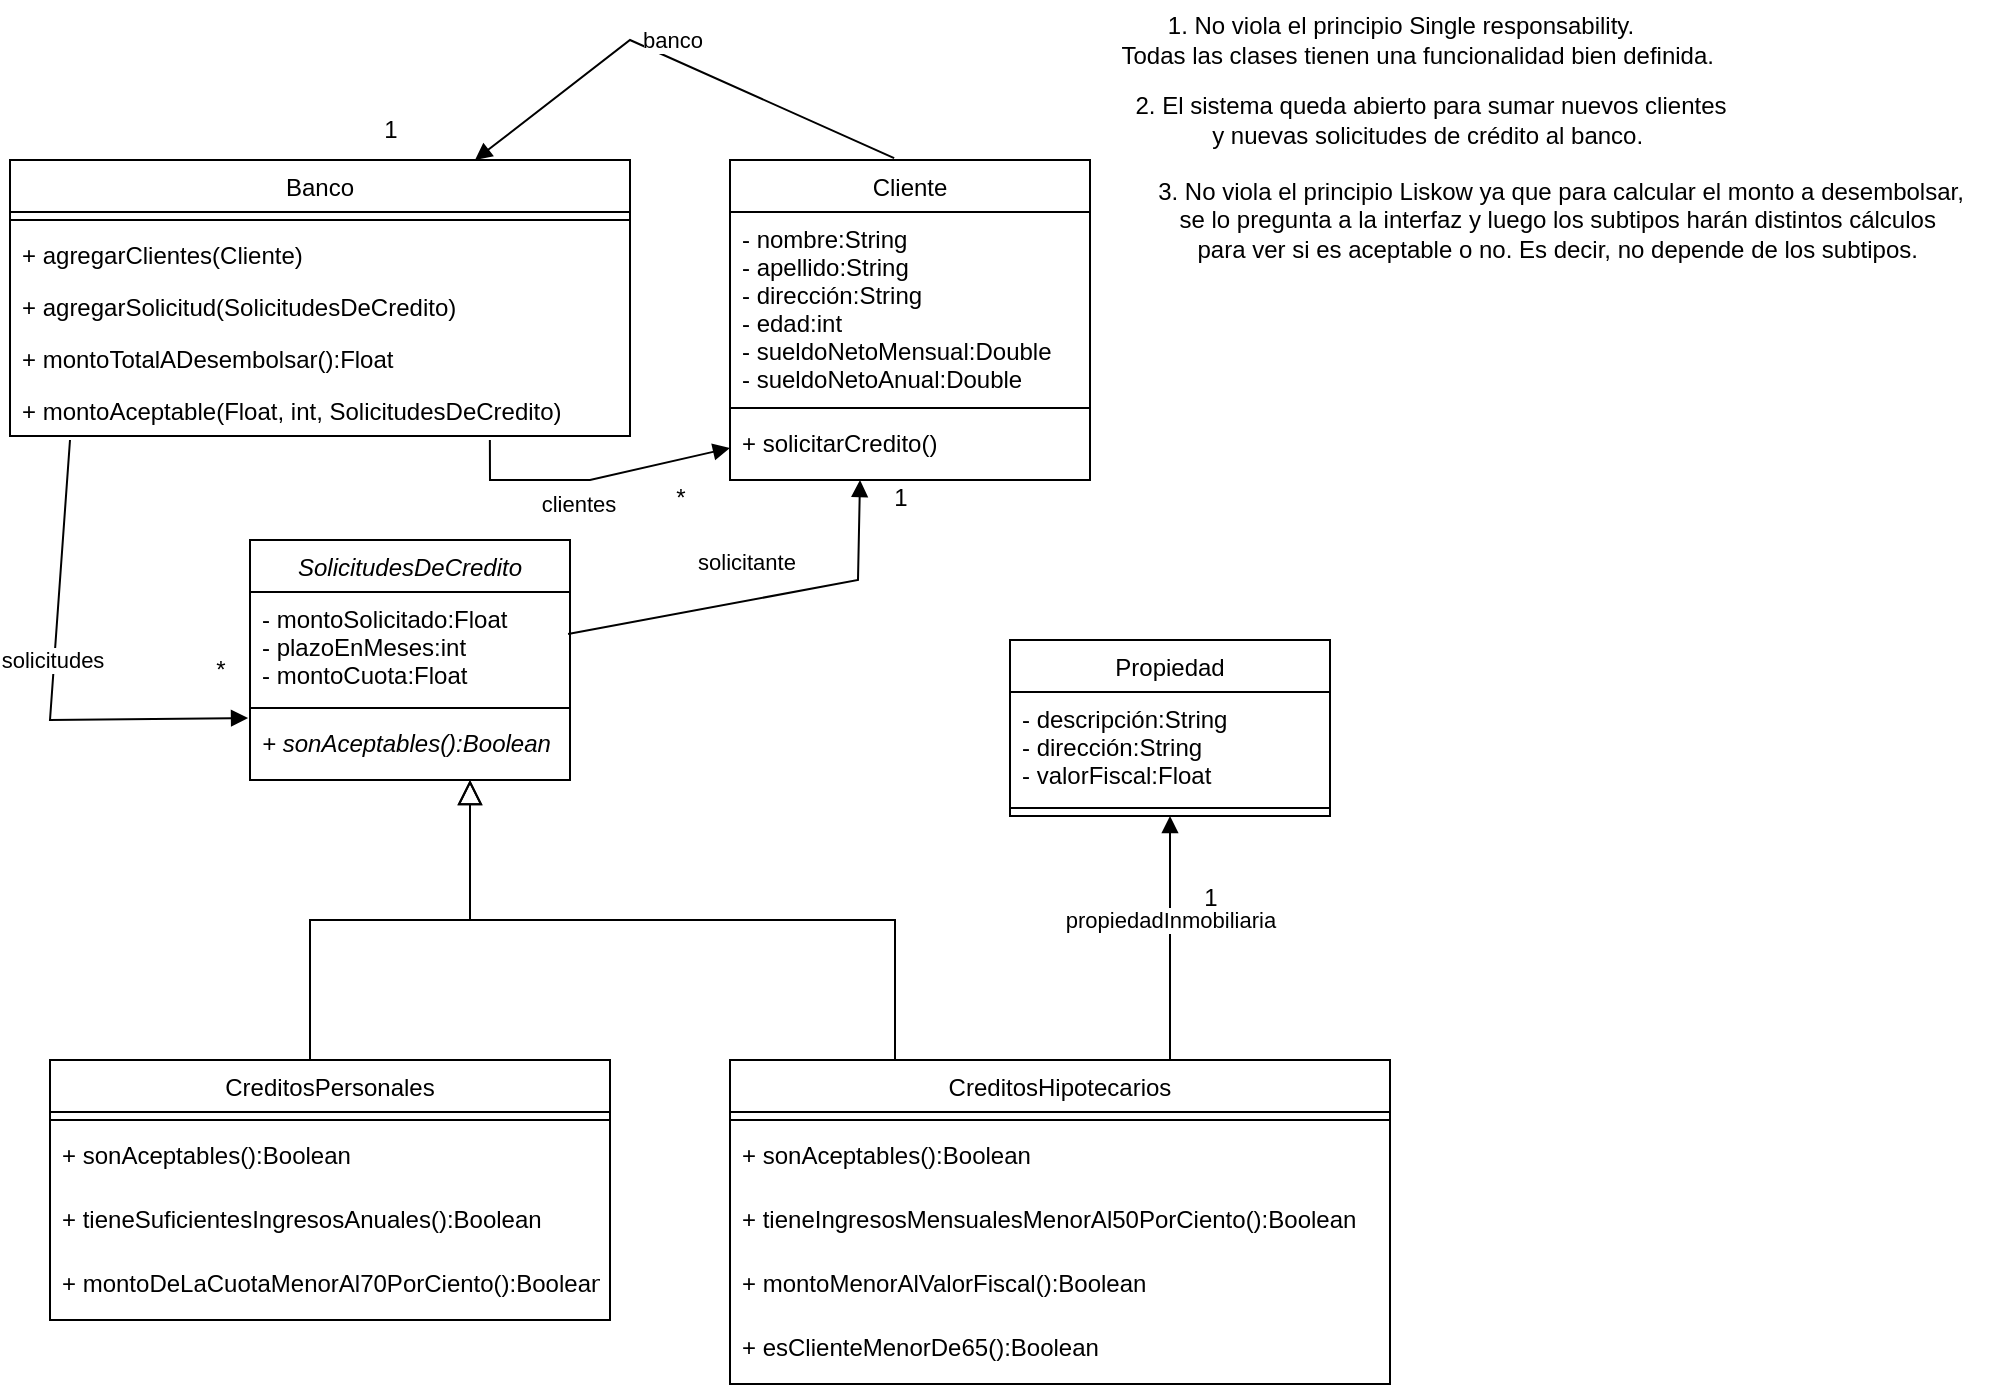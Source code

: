 <mxfile version="20.4.0" type="github">
  <diagram id="C5RBs43oDa-KdzZeNtuy" name="Page-1">
    <mxGraphModel dx="868" dy="1619" grid="1" gridSize="10" guides="1" tooltips="1" connect="1" arrows="1" fold="1" page="1" pageScale="1" pageWidth="827" pageHeight="1169" math="0" shadow="0">
      <root>
        <mxCell id="WIyWlLk6GJQsqaUBKTNV-0" />
        <mxCell id="WIyWlLk6GJQsqaUBKTNV-1" parent="WIyWlLk6GJQsqaUBKTNV-0" />
        <mxCell id="zkfFHV4jXpPFQw0GAbJ--0" value="Banco" style="swimlane;fontStyle=0;align=center;verticalAlign=top;childLayout=stackLayout;horizontal=1;startSize=26;horizontalStack=0;resizeParent=1;resizeLast=0;collapsible=1;marginBottom=0;rounded=0;shadow=0;strokeWidth=1;" parent="WIyWlLk6GJQsqaUBKTNV-1" vertex="1">
          <mxGeometry x="100" width="310" height="138" as="geometry">
            <mxRectangle x="230" y="140" width="160" height="26" as="alternateBounds" />
          </mxGeometry>
        </mxCell>
        <mxCell id="zkfFHV4jXpPFQw0GAbJ--4" value="" style="line;html=1;strokeWidth=1;align=left;verticalAlign=middle;spacingTop=-1;spacingLeft=3;spacingRight=3;rotatable=0;labelPosition=right;points=[];portConstraint=eastwest;" parent="zkfFHV4jXpPFQw0GAbJ--0" vertex="1">
          <mxGeometry y="26" width="310" height="8" as="geometry" />
        </mxCell>
        <mxCell id="nXirv4v_2NxMpNf5sszM-35" value="+ agregarClientes(Cliente)" style="text;align=left;verticalAlign=top;spacingLeft=4;spacingRight=4;overflow=hidden;rotatable=0;points=[[0,0.5],[1,0.5]];portConstraint=eastwest;" parent="zkfFHV4jXpPFQw0GAbJ--0" vertex="1">
          <mxGeometry y="34" width="310" height="26" as="geometry" />
        </mxCell>
        <mxCell id="nXirv4v_2NxMpNf5sszM-36" value="+ agregarSolicitud(SolicitudesDeCredito)" style="text;align=left;verticalAlign=top;spacingLeft=4;spacingRight=4;overflow=hidden;rotatable=0;points=[[0,0.5],[1,0.5]];portConstraint=eastwest;" parent="zkfFHV4jXpPFQw0GAbJ--0" vertex="1">
          <mxGeometry y="60" width="310" height="26" as="geometry" />
        </mxCell>
        <mxCell id="UyTelR8Un_5538GLBF2C-5" value="+ montoTotalADesembolsar():Float" style="text;align=left;verticalAlign=top;spacingLeft=4;spacingRight=4;overflow=hidden;rotatable=0;points=[[0,0.5],[1,0.5]];portConstraint=eastwest;" parent="zkfFHV4jXpPFQw0GAbJ--0" vertex="1">
          <mxGeometry y="86" width="310" height="26" as="geometry" />
        </mxCell>
        <mxCell id="DnCPSi05oAhvSnO942-f-0" value="+ montoAceptable(Float, int, SolicitudesDeCredito)" style="text;align=left;verticalAlign=top;spacingLeft=4;spacingRight=4;overflow=hidden;rotatable=0;points=[[0,0.5],[1,0.5]];portConstraint=eastwest;" vertex="1" parent="zkfFHV4jXpPFQw0GAbJ--0">
          <mxGeometry y="112" width="310" height="26" as="geometry" />
        </mxCell>
        <mxCell id="zkfFHV4jXpPFQw0GAbJ--12" value="" style="endArrow=block;endSize=10;endFill=0;shadow=0;strokeWidth=1;rounded=0;edgeStyle=elbowEdgeStyle;elbow=vertical;" parent="WIyWlLk6GJQsqaUBKTNV-1" edge="1">
          <mxGeometry width="160" relative="1" as="geometry">
            <mxPoint x="250" y="450" as="sourcePoint" />
            <mxPoint x="330" y="310" as="targetPoint" />
          </mxGeometry>
        </mxCell>
        <mxCell id="zkfFHV4jXpPFQw0GAbJ--16" value="" style="endArrow=block;endSize=10;endFill=0;shadow=0;strokeWidth=1;rounded=0;edgeStyle=elbowEdgeStyle;elbow=vertical;exitX=0.25;exitY=0;exitDx=0;exitDy=0;" parent="WIyWlLk6GJQsqaUBKTNV-1" source="nXirv4v_2NxMpNf5sszM-15" edge="1">
          <mxGeometry width="160" relative="1" as="geometry">
            <mxPoint x="444" y="450" as="sourcePoint" />
            <mxPoint x="330" y="310" as="targetPoint" />
            <Array as="points">
              <mxPoint x="460" y="380" />
            </Array>
          </mxGeometry>
        </mxCell>
        <mxCell id="zkfFHV4jXpPFQw0GAbJ--17" value="Cliente" style="swimlane;fontStyle=0;align=center;verticalAlign=top;childLayout=stackLayout;horizontal=1;startSize=26;horizontalStack=0;resizeParent=1;resizeLast=0;collapsible=1;marginBottom=0;rounded=0;shadow=0;strokeWidth=1;" parent="WIyWlLk6GJQsqaUBKTNV-1" vertex="1">
          <mxGeometry x="460" width="180" height="160" as="geometry">
            <mxRectangle x="550" y="140" width="160" height="26" as="alternateBounds" />
          </mxGeometry>
        </mxCell>
        <mxCell id="zkfFHV4jXpPFQw0GAbJ--18" value="- nombre:String&#xa;- apellido:String&#xa;- dirección:String&#xa;- edad:int&#xa;- sueldoNetoMensual:Double&#xa;- sueldoNetoAnual:Double" style="text;align=left;verticalAlign=top;spacingLeft=4;spacingRight=4;overflow=hidden;rotatable=0;points=[[0,0.5],[1,0.5]];portConstraint=eastwest;" parent="zkfFHV4jXpPFQw0GAbJ--17" vertex="1">
          <mxGeometry y="26" width="180" height="94" as="geometry" />
        </mxCell>
        <mxCell id="zkfFHV4jXpPFQw0GAbJ--23" value="" style="line;html=1;strokeWidth=1;align=left;verticalAlign=middle;spacingTop=-1;spacingLeft=3;spacingRight=3;rotatable=0;labelPosition=right;points=[];portConstraint=eastwest;" parent="zkfFHV4jXpPFQw0GAbJ--17" vertex="1">
          <mxGeometry y="120" width="180" height="8" as="geometry" />
        </mxCell>
        <mxCell id="nXirv4v_2NxMpNf5sszM-38" value="+ solicitarCredito()" style="text;strokeColor=none;fillColor=none;align=left;verticalAlign=top;spacingLeft=4;spacingRight=4;overflow=hidden;rotatable=0;points=[[0,0.5],[1,0.5]];portConstraint=eastwest;fontStyle=0" parent="zkfFHV4jXpPFQw0GAbJ--17" vertex="1">
          <mxGeometry y="128" width="180" height="32" as="geometry" />
        </mxCell>
        <mxCell id="nXirv4v_2NxMpNf5sszM-5" value="clientes" style="html=1;verticalAlign=bottom;endArrow=block;rounded=0;entryX=0;entryY=0.5;entryDx=0;entryDy=0;exitX=0.774;exitY=1.077;exitDx=0;exitDy=0;exitPerimeter=0;" parent="WIyWlLk6GJQsqaUBKTNV-1" source="DnCPSi05oAhvSnO942-f-0" edge="1" target="nXirv4v_2NxMpNf5sszM-38">
          <mxGeometry x="-0.102" y="-21" width="80" relative="1" as="geometry">
            <mxPoint x="340" y="150" as="sourcePoint" />
            <mxPoint x="400" y="130" as="targetPoint" />
            <Array as="points">
              <mxPoint x="340" y="160" />
              <mxPoint x="390" y="160" />
            </Array>
            <mxPoint as="offset" />
          </mxGeometry>
        </mxCell>
        <mxCell id="nXirv4v_2NxMpNf5sszM-6" value="*" style="text;html=1;align=center;verticalAlign=middle;resizable=0;points=[];autosize=1;strokeColor=none;fillColor=none;" parent="WIyWlLk6GJQsqaUBKTNV-1" vertex="1">
          <mxGeometry x="420" y="154" width="30" height="30" as="geometry" />
        </mxCell>
        <mxCell id="nXirv4v_2NxMpNf5sszM-7" value="SolicitudesDeCredito" style="swimlane;fontStyle=2;align=center;verticalAlign=top;childLayout=stackLayout;horizontal=1;startSize=26;horizontalStack=0;resizeParent=1;resizeParentMax=0;resizeLast=0;collapsible=1;marginBottom=0;" parent="WIyWlLk6GJQsqaUBKTNV-1" vertex="1">
          <mxGeometry x="220" y="190" width="160" height="120" as="geometry" />
        </mxCell>
        <mxCell id="nXirv4v_2NxMpNf5sszM-8" value="- montoSolicitado:Float&#xa;- plazoEnMeses:int&#xa;- montoCuota:Float&#xa;" style="text;strokeColor=none;fillColor=none;align=left;verticalAlign=top;spacingLeft=4;spacingRight=4;overflow=hidden;rotatable=0;points=[[0,0.5],[1,0.5]];portConstraint=eastwest;" parent="nXirv4v_2NxMpNf5sszM-7" vertex="1">
          <mxGeometry y="26" width="160" height="54" as="geometry" />
        </mxCell>
        <mxCell id="nXirv4v_2NxMpNf5sszM-9" value="" style="line;strokeWidth=1;fillColor=none;align=left;verticalAlign=middle;spacingTop=-1;spacingLeft=3;spacingRight=3;rotatable=0;labelPosition=right;points=[];portConstraint=eastwest;strokeColor=inherit;" parent="nXirv4v_2NxMpNf5sszM-7" vertex="1">
          <mxGeometry y="80" width="160" height="8" as="geometry" />
        </mxCell>
        <mxCell id="nXirv4v_2NxMpNf5sszM-10" value="+ sonAceptables():Boolean" style="text;strokeColor=none;fillColor=none;align=left;verticalAlign=top;spacingLeft=4;spacingRight=4;overflow=hidden;rotatable=0;points=[[0,0.5],[1,0.5]];portConstraint=eastwest;fontStyle=2" parent="nXirv4v_2NxMpNf5sszM-7" vertex="1">
          <mxGeometry y="88" width="160" height="32" as="geometry" />
        </mxCell>
        <mxCell id="nXirv4v_2NxMpNf5sszM-11" value="CreditosPersonales" style="swimlane;fontStyle=0;align=center;verticalAlign=top;childLayout=stackLayout;horizontal=1;startSize=26;horizontalStack=0;resizeParent=1;resizeParentMax=0;resizeLast=0;collapsible=1;marginBottom=0;" parent="WIyWlLk6GJQsqaUBKTNV-1" vertex="1">
          <mxGeometry x="120" y="450" width="280" height="130" as="geometry" />
        </mxCell>
        <mxCell id="nXirv4v_2NxMpNf5sszM-13" value="" style="line;strokeWidth=1;fillColor=none;align=left;verticalAlign=middle;spacingTop=-1;spacingLeft=3;spacingRight=3;rotatable=0;labelPosition=right;points=[];portConstraint=eastwest;strokeColor=inherit;" parent="nXirv4v_2NxMpNf5sszM-11" vertex="1">
          <mxGeometry y="26" width="280" height="8" as="geometry" />
        </mxCell>
        <mxCell id="nXirv4v_2NxMpNf5sszM-19" value="+ sonAceptables():Boolean" style="text;strokeColor=none;fillColor=none;align=left;verticalAlign=top;spacingLeft=4;spacingRight=4;overflow=hidden;rotatable=0;points=[[0,0.5],[1,0.5]];portConstraint=eastwest;fontStyle=0" parent="nXirv4v_2NxMpNf5sszM-11" vertex="1">
          <mxGeometry y="34" width="280" height="32" as="geometry" />
        </mxCell>
        <mxCell id="nXirv4v_2NxMpNf5sszM-23" value="+ tieneSuficientesIngresosAnuales():Boolean&#xa;" style="text;strokeColor=none;fillColor=none;align=left;verticalAlign=top;spacingLeft=4;spacingRight=4;overflow=hidden;rotatable=0;points=[[0,0.5],[1,0.5]];portConstraint=eastwest;fontStyle=0" parent="nXirv4v_2NxMpNf5sszM-11" vertex="1">
          <mxGeometry y="66" width="280" height="32" as="geometry" />
        </mxCell>
        <mxCell id="nXirv4v_2NxMpNf5sszM-24" value="+ montoDeLaCuotaMenorAl70PorCiento():Boolean" style="text;strokeColor=none;fillColor=none;align=left;verticalAlign=top;spacingLeft=4;spacingRight=4;overflow=hidden;rotatable=0;points=[[0,0.5],[1,0.5]];portConstraint=eastwest;fontStyle=0" parent="nXirv4v_2NxMpNf5sszM-11" vertex="1">
          <mxGeometry y="98" width="280" height="32" as="geometry" />
        </mxCell>
        <mxCell id="nXirv4v_2NxMpNf5sszM-15" value="CreditosHipotecarios" style="swimlane;fontStyle=0;align=center;verticalAlign=top;childLayout=stackLayout;horizontal=1;startSize=26;horizontalStack=0;resizeParent=1;resizeParentMax=0;resizeLast=0;collapsible=1;marginBottom=0;" parent="WIyWlLk6GJQsqaUBKTNV-1" vertex="1">
          <mxGeometry x="460" y="450" width="330" height="162" as="geometry" />
        </mxCell>
        <mxCell id="nXirv4v_2NxMpNf5sszM-17" value="" style="line;strokeWidth=1;fillColor=none;align=left;verticalAlign=middle;spacingTop=-1;spacingLeft=3;spacingRight=3;rotatable=0;labelPosition=right;points=[];portConstraint=eastwest;strokeColor=inherit;" parent="nXirv4v_2NxMpNf5sszM-15" vertex="1">
          <mxGeometry y="26" width="330" height="8" as="geometry" />
        </mxCell>
        <mxCell id="nXirv4v_2NxMpNf5sszM-20" value="+ sonAceptables():Boolean" style="text;strokeColor=none;fillColor=none;align=left;verticalAlign=top;spacingLeft=4;spacingRight=4;overflow=hidden;rotatable=0;points=[[0,0.5],[1,0.5]];portConstraint=eastwest;fontStyle=0" parent="nXirv4v_2NxMpNf5sszM-15" vertex="1">
          <mxGeometry y="34" width="330" height="32" as="geometry" />
        </mxCell>
        <mxCell id="nXirv4v_2NxMpNf5sszM-29" value="+ tieneIngresosMensualesMenorAl50PorCiento():Boolean" style="text;strokeColor=none;fillColor=none;align=left;verticalAlign=top;spacingLeft=4;spacingRight=4;overflow=hidden;rotatable=0;points=[[0,0.5],[1,0.5]];portConstraint=eastwest;fontStyle=0" parent="nXirv4v_2NxMpNf5sszM-15" vertex="1">
          <mxGeometry y="66" width="330" height="32" as="geometry" />
        </mxCell>
        <mxCell id="nXirv4v_2NxMpNf5sszM-30" value="+ montoMenorAlValorFiscal():Boolean" style="text;strokeColor=none;fillColor=none;align=left;verticalAlign=top;spacingLeft=4;spacingRight=4;overflow=hidden;rotatable=0;points=[[0,0.5],[1,0.5]];portConstraint=eastwest;fontStyle=0" parent="nXirv4v_2NxMpNf5sszM-15" vertex="1">
          <mxGeometry y="98" width="330" height="32" as="geometry" />
        </mxCell>
        <mxCell id="nXirv4v_2NxMpNf5sszM-31" value="+ esClienteMenorDe65():Boolean" style="text;strokeColor=none;fillColor=none;align=left;verticalAlign=top;spacingLeft=4;spacingRight=4;overflow=hidden;rotatable=0;points=[[0,0.5],[1,0.5]];portConstraint=eastwest;fontStyle=0" parent="nXirv4v_2NxMpNf5sszM-15" vertex="1">
          <mxGeometry y="130" width="330" height="32" as="geometry" />
        </mxCell>
        <mxCell id="nXirv4v_2NxMpNf5sszM-21" value="solicitante" style="html=1;verticalAlign=bottom;endArrow=block;rounded=0;exitX=0.994;exitY=0.389;exitDx=0;exitDy=0;exitPerimeter=0;" parent="WIyWlLk6GJQsqaUBKTNV-1" source="nXirv4v_2NxMpNf5sszM-8" edge="1">
          <mxGeometry x="-0.068" y="10" width="80" relative="1" as="geometry">
            <mxPoint x="414" y="230" as="sourcePoint" />
            <mxPoint x="525" y="160" as="targetPoint" />
            <Array as="points">
              <mxPoint x="524" y="210" />
            </Array>
            <mxPoint as="offset" />
          </mxGeometry>
        </mxCell>
        <mxCell id="nXirv4v_2NxMpNf5sszM-22" value="1" style="text;html=1;align=center;verticalAlign=middle;resizable=0;points=[];autosize=1;strokeColor=none;fillColor=none;" parent="WIyWlLk6GJQsqaUBKTNV-1" vertex="1">
          <mxGeometry x="530" y="154" width="30" height="30" as="geometry" />
        </mxCell>
        <mxCell id="nXirv4v_2NxMpNf5sszM-25" value="Propiedad" style="swimlane;fontStyle=0;align=center;verticalAlign=top;childLayout=stackLayout;horizontal=1;startSize=26;horizontalStack=0;resizeParent=1;resizeParentMax=0;resizeLast=0;collapsible=1;marginBottom=0;" parent="WIyWlLk6GJQsqaUBKTNV-1" vertex="1">
          <mxGeometry x="600" y="240" width="160" height="88" as="geometry" />
        </mxCell>
        <mxCell id="nXirv4v_2NxMpNf5sszM-26" value="- descripción:String&#xa;- dirección:String&#xa;- valorFiscal:Float" style="text;strokeColor=none;fillColor=none;align=left;verticalAlign=top;spacingLeft=4;spacingRight=4;overflow=hidden;rotatable=0;points=[[0,0.5],[1,0.5]];portConstraint=eastwest;" parent="nXirv4v_2NxMpNf5sszM-25" vertex="1">
          <mxGeometry y="26" width="160" height="54" as="geometry" />
        </mxCell>
        <mxCell id="nXirv4v_2NxMpNf5sszM-27" value="" style="line;strokeWidth=1;fillColor=none;align=left;verticalAlign=middle;spacingTop=-1;spacingLeft=3;spacingRight=3;rotatable=0;labelPosition=right;points=[];portConstraint=eastwest;strokeColor=inherit;" parent="nXirv4v_2NxMpNf5sszM-25" vertex="1">
          <mxGeometry y="80" width="160" height="8" as="geometry" />
        </mxCell>
        <mxCell id="nXirv4v_2NxMpNf5sszM-32" value="propiedadInmobiliaria" style="html=1;verticalAlign=bottom;endArrow=block;rounded=0;entryX=0.5;entryY=1;entryDx=0;entryDy=0;" parent="WIyWlLk6GJQsqaUBKTNV-1" target="nXirv4v_2NxMpNf5sszM-25" edge="1">
          <mxGeometry width="80" relative="1" as="geometry">
            <mxPoint x="680" y="450" as="sourcePoint" />
            <mxPoint x="680" y="356.002" as="targetPoint" />
          </mxGeometry>
        </mxCell>
        <mxCell id="nXirv4v_2NxMpNf5sszM-33" value="1" style="text;html=1;align=center;verticalAlign=middle;resizable=0;points=[];autosize=1;strokeColor=none;fillColor=none;" parent="WIyWlLk6GJQsqaUBKTNV-1" vertex="1">
          <mxGeometry x="685" y="354" width="30" height="30" as="geometry" />
        </mxCell>
        <mxCell id="UyTelR8Un_5538GLBF2C-0" value="solicitudes" style="html=1;verticalAlign=bottom;endArrow=block;rounded=0;entryX=-0.006;entryY=0.031;entryDx=0;entryDy=0;entryPerimeter=0;" parent="WIyWlLk6GJQsqaUBKTNV-1" target="nXirv4v_2NxMpNf5sszM-10" edge="1">
          <mxGeometry width="80" relative="1" as="geometry">
            <mxPoint x="130" y="140" as="sourcePoint" />
            <mxPoint x="160" y="138.5" as="targetPoint" />
            <Array as="points">
              <mxPoint x="120" y="280" />
            </Array>
          </mxGeometry>
        </mxCell>
        <mxCell id="UyTelR8Un_5538GLBF2C-1" value="*" style="text;html=1;align=center;verticalAlign=middle;resizable=0;points=[];autosize=1;strokeColor=none;fillColor=none;" parent="WIyWlLk6GJQsqaUBKTNV-1" vertex="1">
          <mxGeometry x="190" y="240" width="30" height="30" as="geometry" />
        </mxCell>
        <mxCell id="UyTelR8Un_5538GLBF2C-3" value="banco" style="html=1;verticalAlign=bottom;endArrow=block;rounded=0;exitX=0.456;exitY=-0.006;exitDx=0;exitDy=0;exitPerimeter=0;entryX=0.75;entryY=0;entryDx=0;entryDy=0;" parent="WIyWlLk6GJQsqaUBKTNV-1" source="zkfFHV4jXpPFQw0GAbJ--17" target="zkfFHV4jXpPFQw0GAbJ--0" edge="1">
          <mxGeometry width="80" relative="1" as="geometry">
            <mxPoint x="430" y="-40" as="sourcePoint" />
            <mxPoint x="280" y="-70" as="targetPoint" />
            <Array as="points">
              <mxPoint x="410" y="-60" />
            </Array>
          </mxGeometry>
        </mxCell>
        <mxCell id="UyTelR8Un_5538GLBF2C-4" value="1" style="text;html=1;align=center;verticalAlign=middle;resizable=0;points=[];autosize=1;strokeColor=none;fillColor=none;" parent="WIyWlLk6GJQsqaUBKTNV-1" vertex="1">
          <mxGeometry x="275" y="-30" width="30" height="30" as="geometry" />
        </mxCell>
        <mxCell id="UyTelR8Un_5538GLBF2C-6" value="1. No viola el principio Single responsability.&lt;br&gt;&lt;span style=&quot;white-space: pre;&quot;&gt; &lt;/span&gt;&lt;span style=&quot;white-space: pre;&quot;&gt; &lt;/span&gt;&lt;span style=&quot;white-space: pre;&quot;&gt; &lt;/span&gt;&amp;nbsp; &amp;nbsp;Todas las clases tienen una funcionalidad bien definida.&amp;nbsp;" style="text;html=1;align=center;verticalAlign=middle;resizable=0;points=[];autosize=1;strokeColor=none;fillColor=none;" parent="WIyWlLk6GJQsqaUBKTNV-1" vertex="1">
          <mxGeometry x="590" y="-80" width="410" height="40" as="geometry" />
        </mxCell>
        <mxCell id="UyTelR8Un_5538GLBF2C-7" value="2. El sistema queda abierto para sumar nuevos clientes &lt;br&gt;y nuevas solicitudes de crédito al banco.&amp;nbsp;" style="text;html=1;align=center;verticalAlign=middle;resizable=0;points=[];autosize=1;strokeColor=none;fillColor=none;" parent="WIyWlLk6GJQsqaUBKTNV-1" vertex="1">
          <mxGeometry x="650" y="-40" width="320" height="40" as="geometry" />
        </mxCell>
        <mxCell id="UyTelR8Un_5538GLBF2C-8" value="3. No viola el principio Liskow ya que para calcular el monto a desembolsar,&lt;br&gt;se lo pregunta a la interfaz y luego los subtipos harán distintos cálculos&amp;nbsp;&lt;br&gt;para ver si es aceptable o no. Es decir, no depende de los subtipos.&amp;nbsp;" style="text;html=1;align=center;verticalAlign=middle;resizable=0;points=[];autosize=1;strokeColor=none;fillColor=none;" parent="WIyWlLk6GJQsqaUBKTNV-1" vertex="1">
          <mxGeometry x="660" width="430" height="60" as="geometry" />
        </mxCell>
      </root>
    </mxGraphModel>
  </diagram>
</mxfile>
